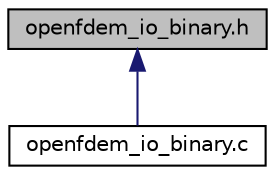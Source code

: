 digraph "openfdem_io_binary.h"
{
 // LATEX_PDF_SIZE
  edge [fontname="Helvetica",fontsize="10",labelfontname="Helvetica",labelfontsize="10"];
  node [fontname="Helvetica",fontsize="10",shape=record];
  Node1 [label="openfdem_io_binary.h",height=0.2,width=0.4,color="black", fillcolor="grey75", style="filled", fontcolor="black",tooltip=" "];
  Node1 -> Node2 [dir="back",color="midnightblue",fontsize="10",style="solid",fontname="Helvetica"];
  Node2 [label="openfdem_io_binary.c",height=0.2,width=0.4,color="black", fillcolor="white", style="filled",URL="$openfdem__io__binary_8c.html",tooltip=" "];
}
